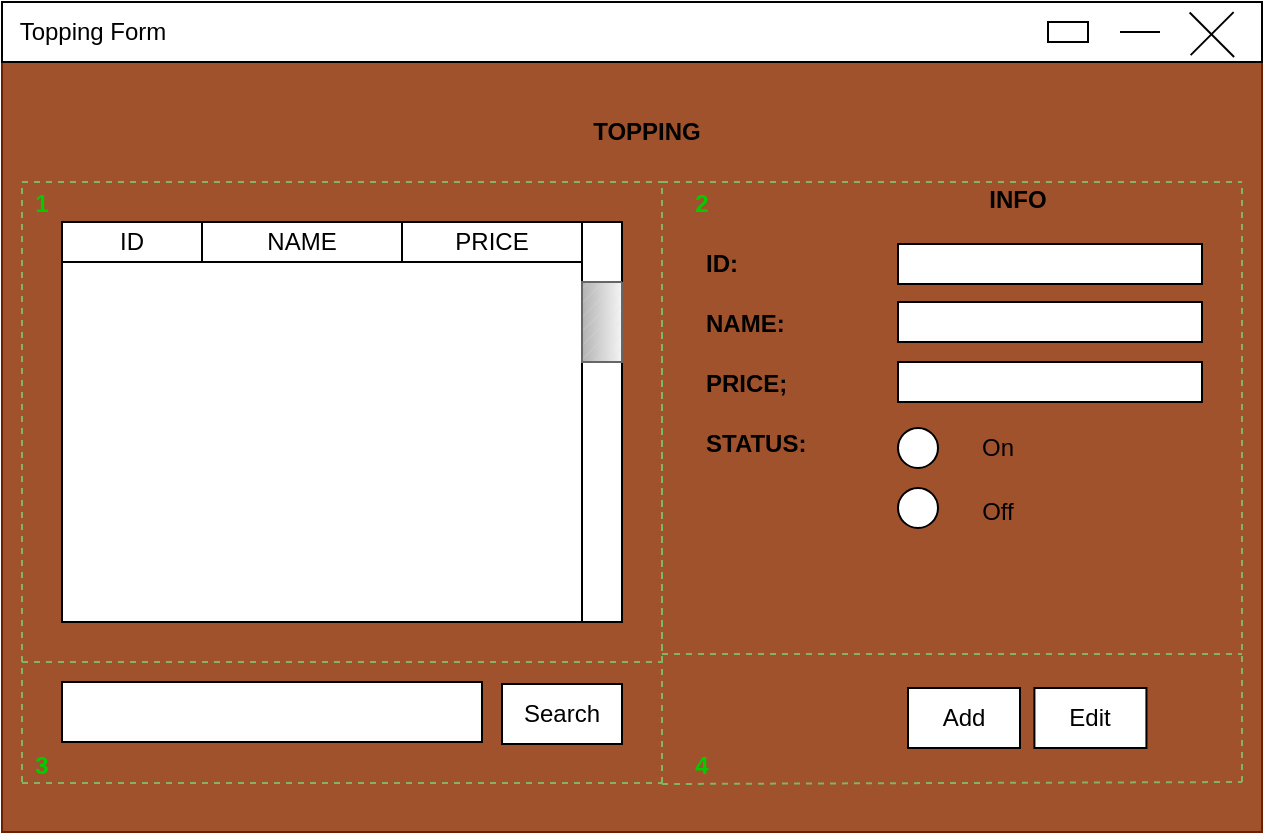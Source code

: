 <mxfile version="18.0.1" type="device"><diagram id="Qtq7M97xc8R4pCrcDmEX" name="Trang-1"><mxGraphModel dx="868" dy="593" grid="1" gridSize="10" guides="1" tooltips="1" connect="1" arrows="1" fold="1" page="1" pageScale="1" pageWidth="827" pageHeight="1169" math="0" shadow="0"><root><mxCell id="0"/><mxCell id="1" parent="0"/><mxCell id="DCoA4xIkoJzvx8m2F3v1-1" value="" style="rounded=0;whiteSpace=wrap;html=1;fillColor=#a0522d;fontColor=#ffffff;strokeColor=#6D1F00;" parent="1" vertex="1"><mxGeometry x="280" y="215" width="630" height="410" as="geometry"/></mxCell><mxCell id="DCoA4xIkoJzvx8m2F3v1-2" value="" style="rounded=0;whiteSpace=wrap;html=1;" parent="1" vertex="1"><mxGeometry x="280" y="210" width="630" height="30" as="geometry"/></mxCell><mxCell id="DCoA4xIkoJzvx8m2F3v1-3" value="Topping Form" style="text;html=1;strokeColor=none;fillColor=none;align=center;verticalAlign=middle;whiteSpace=wrap;rounded=0;" parent="1" vertex="1"><mxGeometry x="281" y="210" width="89" height="30" as="geometry"/></mxCell><mxCell id="DCoA4xIkoJzvx8m2F3v1-4" value="" style="line;strokeWidth=1;html=1;" parent="1" vertex="1"><mxGeometry x="839" y="220" width="20" height="10" as="geometry"/></mxCell><mxCell id="DCoA4xIkoJzvx8m2F3v1-5" value="" style="line;strokeWidth=1;html=1;rotation=-45;" parent="1" vertex="1"><mxGeometry x="869.86" y="220.81" width="30.41" height="10" as="geometry"/></mxCell><mxCell id="DCoA4xIkoJzvx8m2F3v1-6" value="" style="line;strokeWidth=1;html=1;rotation=45;" parent="1" vertex="1"><mxGeometry x="869.21" y="221.36" width="31.46" height="10" as="geometry"/></mxCell><mxCell id="DCoA4xIkoJzvx8m2F3v1-7" value="" style="rounded=0;whiteSpace=wrap;html=1;strokeWidth=1;" parent="1" vertex="1"><mxGeometry x="803" y="220" width="20" height="10" as="geometry"/></mxCell><mxCell id="DCoA4xIkoJzvx8m2F3v1-8" value="TOPPING" style="text;html=1;strokeColor=none;fillColor=none;align=center;verticalAlign=middle;whiteSpace=wrap;rounded=0;fontStyle=1" parent="1" vertex="1"><mxGeometry x="565" y="260" width="75" height="30" as="geometry"/></mxCell><mxCell id="DCoA4xIkoJzvx8m2F3v1-9" value="" style="rounded=0;whiteSpace=wrap;html=1;strokeWidth=1;" parent="1" vertex="1"><mxGeometry x="310" y="320" width="280" height="200" as="geometry"/></mxCell><mxCell id="DCoA4xIkoJzvx8m2F3v1-10" value="" style="rounded=0;whiteSpace=wrap;html=1;strokeWidth=1;" parent="1" vertex="1"><mxGeometry x="310" y="550" width="210" height="30" as="geometry"/></mxCell><mxCell id="DCoA4xIkoJzvx8m2F3v1-11" value="Search" style="rounded=0;whiteSpace=wrap;html=1;strokeWidth=1;" parent="1" vertex="1"><mxGeometry x="530" y="551" width="60" height="30" as="geometry"/></mxCell><mxCell id="DCoA4xIkoJzvx8m2F3v1-12" value="" style="rounded=0;whiteSpace=wrap;html=1;strokeWidth=1;rotation=90;" parent="1" vertex="1"><mxGeometry x="480" y="410" width="200" height="20" as="geometry"/></mxCell><mxCell id="DCoA4xIkoJzvx8m2F3v1-13" value="" style="verticalLabelPosition=bottom;verticalAlign=top;html=1;shape=mxgraph.basic.patternFillRect;fillStyle=diagRev;step=5;fillStrokeWidth=0.2;fillStrokeColor=#dddddd;strokeWidth=1;rotation=90;fillColor=#f5f5f5;strokeColor=#666666;gradientColor=#b3b3b3;" parent="1" vertex="1"><mxGeometry x="560" y="360" width="40" height="20" as="geometry"/></mxCell><mxCell id="DCoA4xIkoJzvx8m2F3v1-14" value="INFO" style="text;html=1;strokeColor=none;fillColor=none;align=center;verticalAlign=middle;whiteSpace=wrap;rounded=1;fontStyle=1" parent="1" vertex="1"><mxGeometry x="758" y="294" width="60" height="30" as="geometry"/></mxCell><mxCell id="DCoA4xIkoJzvx8m2F3v1-15" value="" style="rounded=0;whiteSpace=wrap;html=1;strokeWidth=1;" parent="1" vertex="1"><mxGeometry x="728" y="331" width="152" height="20" as="geometry"/></mxCell><mxCell id="DCoA4xIkoJzvx8m2F3v1-16" value="ID:" style="text;html=1;strokeColor=none;fillColor=none;align=left;verticalAlign=middle;whiteSpace=wrap;rounded=0;fontStyle=1" parent="1" vertex="1"><mxGeometry x="630" y="326" width="60" height="30" as="geometry"/></mxCell><mxCell id="DCoA4xIkoJzvx8m2F3v1-17" value="NAME:" style="text;html=1;strokeColor=none;fillColor=none;align=left;verticalAlign=middle;whiteSpace=wrap;rounded=0;fontStyle=1" parent="1" vertex="1"><mxGeometry x="630" y="356" width="60" height="30" as="geometry"/></mxCell><mxCell id="DCoA4xIkoJzvx8m2F3v1-18" value="PRICE;" style="text;html=1;strokeColor=none;fillColor=none;align=left;verticalAlign=middle;whiteSpace=wrap;rounded=0;fontStyle=1" parent="1" vertex="1"><mxGeometry x="630" y="386" width="60" height="30" as="geometry"/></mxCell><mxCell id="DCoA4xIkoJzvx8m2F3v1-19" value="STATUS:" style="text;html=1;strokeColor=none;fillColor=none;align=left;verticalAlign=middle;whiteSpace=wrap;rounded=0;fontStyle=1" parent="1" vertex="1"><mxGeometry x="630" y="416" width="60" height="30" as="geometry"/></mxCell><mxCell id="DCoA4xIkoJzvx8m2F3v1-22" value="" style="rounded=0;whiteSpace=wrap;html=1;strokeWidth=1;" parent="1" vertex="1"><mxGeometry x="728" y="360" width="152" height="20" as="geometry"/></mxCell><mxCell id="DCoA4xIkoJzvx8m2F3v1-23" value="" style="rounded=0;whiteSpace=wrap;html=1;strokeWidth=1;" parent="1" vertex="1"><mxGeometry x="728" y="390" width="152" height="20" as="geometry"/></mxCell><mxCell id="DCoA4xIkoJzvx8m2F3v1-28" value="Add" style="rounded=0;whiteSpace=wrap;html=1;strokeWidth=1;" parent="1" vertex="1"><mxGeometry x="733" y="553" width="56" height="30" as="geometry"/></mxCell><mxCell id="DCoA4xIkoJzvx8m2F3v1-30" value="Edit" style="rounded=0;whiteSpace=wrap;html=1;strokeWidth=1;" parent="1" vertex="1"><mxGeometry x="796.21" y="553" width="56" height="30" as="geometry"/></mxCell><mxCell id="DCoA4xIkoJzvx8m2F3v1-31" value="" style="endArrow=none;dashed=1;html=1;rounded=0;fillColor=#d5e8d4;gradientColor=#97d077;strokeColor=#82b366;" parent="1" edge="1"><mxGeometry width="50" height="50" relative="1" as="geometry"><mxPoint x="290" y="540" as="sourcePoint"/><mxPoint x="290" y="300" as="targetPoint"/></mxGeometry></mxCell><mxCell id="DCoA4xIkoJzvx8m2F3v1-32" value="" style="endArrow=none;dashed=1;html=1;rounded=0;fillColor=#d5e8d4;gradientColor=#97d077;strokeColor=#82b366;" parent="1" edge="1"><mxGeometry width="50" height="50" relative="1" as="geometry"><mxPoint x="290" y="540" as="sourcePoint"/><mxPoint x="610" y="540" as="targetPoint"/></mxGeometry></mxCell><mxCell id="DCoA4xIkoJzvx8m2F3v1-33" value="" style="endArrow=none;dashed=1;html=1;rounded=0;fillColor=#d5e8d4;gradientColor=#97d077;strokeColor=#82b366;" parent="1" edge="1"><mxGeometry width="50" height="50" relative="1" as="geometry"><mxPoint x="610" y="540" as="sourcePoint"/><mxPoint x="610" y="300" as="targetPoint"/></mxGeometry></mxCell><mxCell id="DCoA4xIkoJzvx8m2F3v1-34" value="" style="endArrow=none;dashed=1;html=1;rounded=0;" parent="1" edge="1"><mxGeometry width="50" height="50" relative="1" as="geometry"><mxPoint x="290" y="300" as="sourcePoint"/><mxPoint x="610" y="300" as="targetPoint"/></mxGeometry></mxCell><mxCell id="DCoA4xIkoJzvx8m2F3v1-35" value="" style="endArrow=none;dashed=1;html=1;rounded=0;fillColor=#d5e8d4;gradientColor=#97d077;strokeColor=#82b366;" parent="1" edge="1"><mxGeometry width="50" height="50" relative="1" as="geometry"><mxPoint x="290" y="600.5" as="sourcePoint"/><mxPoint x="610" y="600.5" as="targetPoint"/></mxGeometry></mxCell><mxCell id="DCoA4xIkoJzvx8m2F3v1-36" value="" style="endArrow=none;dashed=1;html=1;rounded=0;fillColor=#d5e8d4;gradientColor=#97d077;strokeColor=#82b366;" parent="1" edge="1"><mxGeometry width="50" height="50" relative="1" as="geometry"><mxPoint x="610" y="600.5" as="sourcePoint"/><mxPoint x="610" y="360.5" as="targetPoint"/></mxGeometry></mxCell><mxCell id="DCoA4xIkoJzvx8m2F3v1-37" value="" style="endArrow=none;dashed=1;html=1;rounded=0;fillColor=#d5e8d4;gradientColor=#97d077;strokeColor=#82b366;" parent="1" edge="1"><mxGeometry width="50" height="50" relative="1" as="geometry"><mxPoint x="290" y="600" as="sourcePoint"/><mxPoint x="290" y="360" as="targetPoint"/></mxGeometry></mxCell><mxCell id="DCoA4xIkoJzvx8m2F3v1-38" value="" style="endArrow=none;dashed=1;html=1;rounded=0;fillColor=#d5e8d4;gradientColor=#97d077;strokeColor=#82b366;" parent="1" edge="1"><mxGeometry width="50" height="50" relative="1" as="geometry"><mxPoint x="610" y="536" as="sourcePoint"/><mxPoint x="900" y="536" as="targetPoint"/></mxGeometry></mxCell><mxCell id="DCoA4xIkoJzvx8m2F3v1-39" value="" style="endArrow=none;dashed=1;html=1;rounded=0;fillColor=#d5e8d4;gradientColor=#97d077;strokeColor=#82b366;" parent="1" edge="1"><mxGeometry width="50" height="50" relative="1" as="geometry"><mxPoint x="610" y="601" as="sourcePoint"/><mxPoint x="900" y="600" as="targetPoint"/></mxGeometry></mxCell><mxCell id="DCoA4xIkoJzvx8m2F3v1-40" value="" style="endArrow=none;dashed=1;html=1;rounded=0;fillColor=#d5e8d4;gradientColor=#97d077;strokeColor=#82b366;" parent="1" edge="1"><mxGeometry width="50" height="50" relative="1" as="geometry"><mxPoint x="900" y="600" as="sourcePoint"/><mxPoint x="900" y="360" as="targetPoint"/></mxGeometry></mxCell><mxCell id="DCoA4xIkoJzvx8m2F3v1-41" value="" style="endArrow=none;dashed=1;html=1;rounded=0;fillColor=#d5e8d4;gradientColor=#97d077;strokeColor=#82b366;" parent="1" edge="1"><mxGeometry width="50" height="50" relative="1" as="geometry"><mxPoint x="900" y="540" as="sourcePoint"/><mxPoint x="900" y="300" as="targetPoint"/></mxGeometry></mxCell><mxCell id="DCoA4xIkoJzvx8m2F3v1-42" value="" style="endArrow=none;dashed=1;html=1;rounded=0;" parent="1" edge="1"><mxGeometry width="50" height="50" relative="1" as="geometry"><mxPoint x="610" y="300" as="sourcePoint"/><mxPoint x="900" y="300" as="targetPoint"/></mxGeometry></mxCell><mxCell id="DCoA4xIkoJzvx8m2F3v1-43" value="" style="endArrow=none;dashed=1;html=1;rounded=0;fillColor=#d5e8d4;gradientColor=#97d077;strokeColor=#82b366;" parent="1" edge="1"><mxGeometry width="50" height="50" relative="1" as="geometry"><mxPoint x="290" y="300" as="sourcePoint"/><mxPoint x="610" y="300" as="targetPoint"/></mxGeometry></mxCell><mxCell id="DCoA4xIkoJzvx8m2F3v1-44" value="" style="endArrow=none;dashed=1;html=1;rounded=0;fillColor=#d5e8d4;gradientColor=#97d077;strokeColor=#82b366;" parent="1" edge="1"><mxGeometry width="50" height="50" relative="1" as="geometry"><mxPoint x="610" y="300" as="sourcePoint"/><mxPoint x="900" y="300" as="targetPoint"/></mxGeometry></mxCell><mxCell id="DCoA4xIkoJzvx8m2F3v1-45" value="1" style="text;html=1;align=center;verticalAlign=middle;whiteSpace=wrap;rounded=0;shadow=0;glass=0;dashed=1;sketch=0;opacity=70;fontColor=#00CC00;fontStyle=1" parent="1" vertex="1"><mxGeometry x="280" y="296" width="40" height="30" as="geometry"/></mxCell><mxCell id="DCoA4xIkoJzvx8m2F3v1-46" value="2" style="text;html=1;align=center;verticalAlign=middle;whiteSpace=wrap;rounded=0;shadow=0;glass=0;dashed=1;sketch=0;opacity=70;fontColor=#00CC00;fontStyle=1" parent="1" vertex="1"><mxGeometry x="600" y="296" width="60" height="30" as="geometry"/></mxCell><mxCell id="DCoA4xIkoJzvx8m2F3v1-47" value="3" style="text;html=1;align=center;verticalAlign=middle;whiteSpace=wrap;rounded=0;shadow=0;glass=0;dashed=1;sketch=0;opacity=70;fontColor=#00CC00;fontStyle=1" parent="1" vertex="1"><mxGeometry x="280" y="577" width="40" height="30" as="geometry"/></mxCell><mxCell id="DCoA4xIkoJzvx8m2F3v1-48" value="4" style="text;html=1;align=center;verticalAlign=middle;whiteSpace=wrap;rounded=0;shadow=0;glass=0;dashed=1;sketch=0;opacity=70;fontColor=#00CC00;fontStyle=1" parent="1" vertex="1"><mxGeometry x="600" y="577" width="60" height="30" as="geometry"/></mxCell><mxCell id="DCoA4xIkoJzvx8m2F3v1-50" value="" style="ellipse;whiteSpace=wrap;html=1;aspect=fixed;" parent="1" vertex="1"><mxGeometry x="728" y="423" width="20" height="20" as="geometry"/></mxCell><mxCell id="DCoA4xIkoJzvx8m2F3v1-51" value="" style="ellipse;whiteSpace=wrap;html=1;aspect=fixed;" parent="1" vertex="1"><mxGeometry x="728" y="453" width="20" height="20" as="geometry"/></mxCell><mxCell id="DCoA4xIkoJzvx8m2F3v1-52" value="On" style="text;html=1;strokeColor=none;fillColor=none;align=center;verticalAlign=middle;whiteSpace=wrap;rounded=0;" parent="1" vertex="1"><mxGeometry x="748" y="418" width="60" height="30" as="geometry"/></mxCell><mxCell id="DCoA4xIkoJzvx8m2F3v1-53" value="Off" style="text;html=1;strokeColor=none;fillColor=none;align=center;verticalAlign=middle;whiteSpace=wrap;rounded=0;" parent="1" vertex="1"><mxGeometry x="748" y="450" width="60" height="30" as="geometry"/></mxCell><mxCell id="gCZBO6i52H60S0QgED4V-1" value="ID" style="rounded=0;whiteSpace=wrap;html=1;" parent="1" vertex="1"><mxGeometry x="310" y="320" width="70" height="20" as="geometry"/></mxCell><mxCell id="gCZBO6i52H60S0QgED4V-2" value="NAME" style="rounded=0;whiteSpace=wrap;html=1;" parent="1" vertex="1"><mxGeometry x="380" y="320" width="100" height="20" as="geometry"/></mxCell><mxCell id="gCZBO6i52H60S0QgED4V-3" value="PRICE" style="rounded=0;whiteSpace=wrap;html=1;" parent="1" vertex="1"><mxGeometry x="480" y="320" width="90" height="20" as="geometry"/></mxCell></root></mxGraphModel></diagram></mxfile>